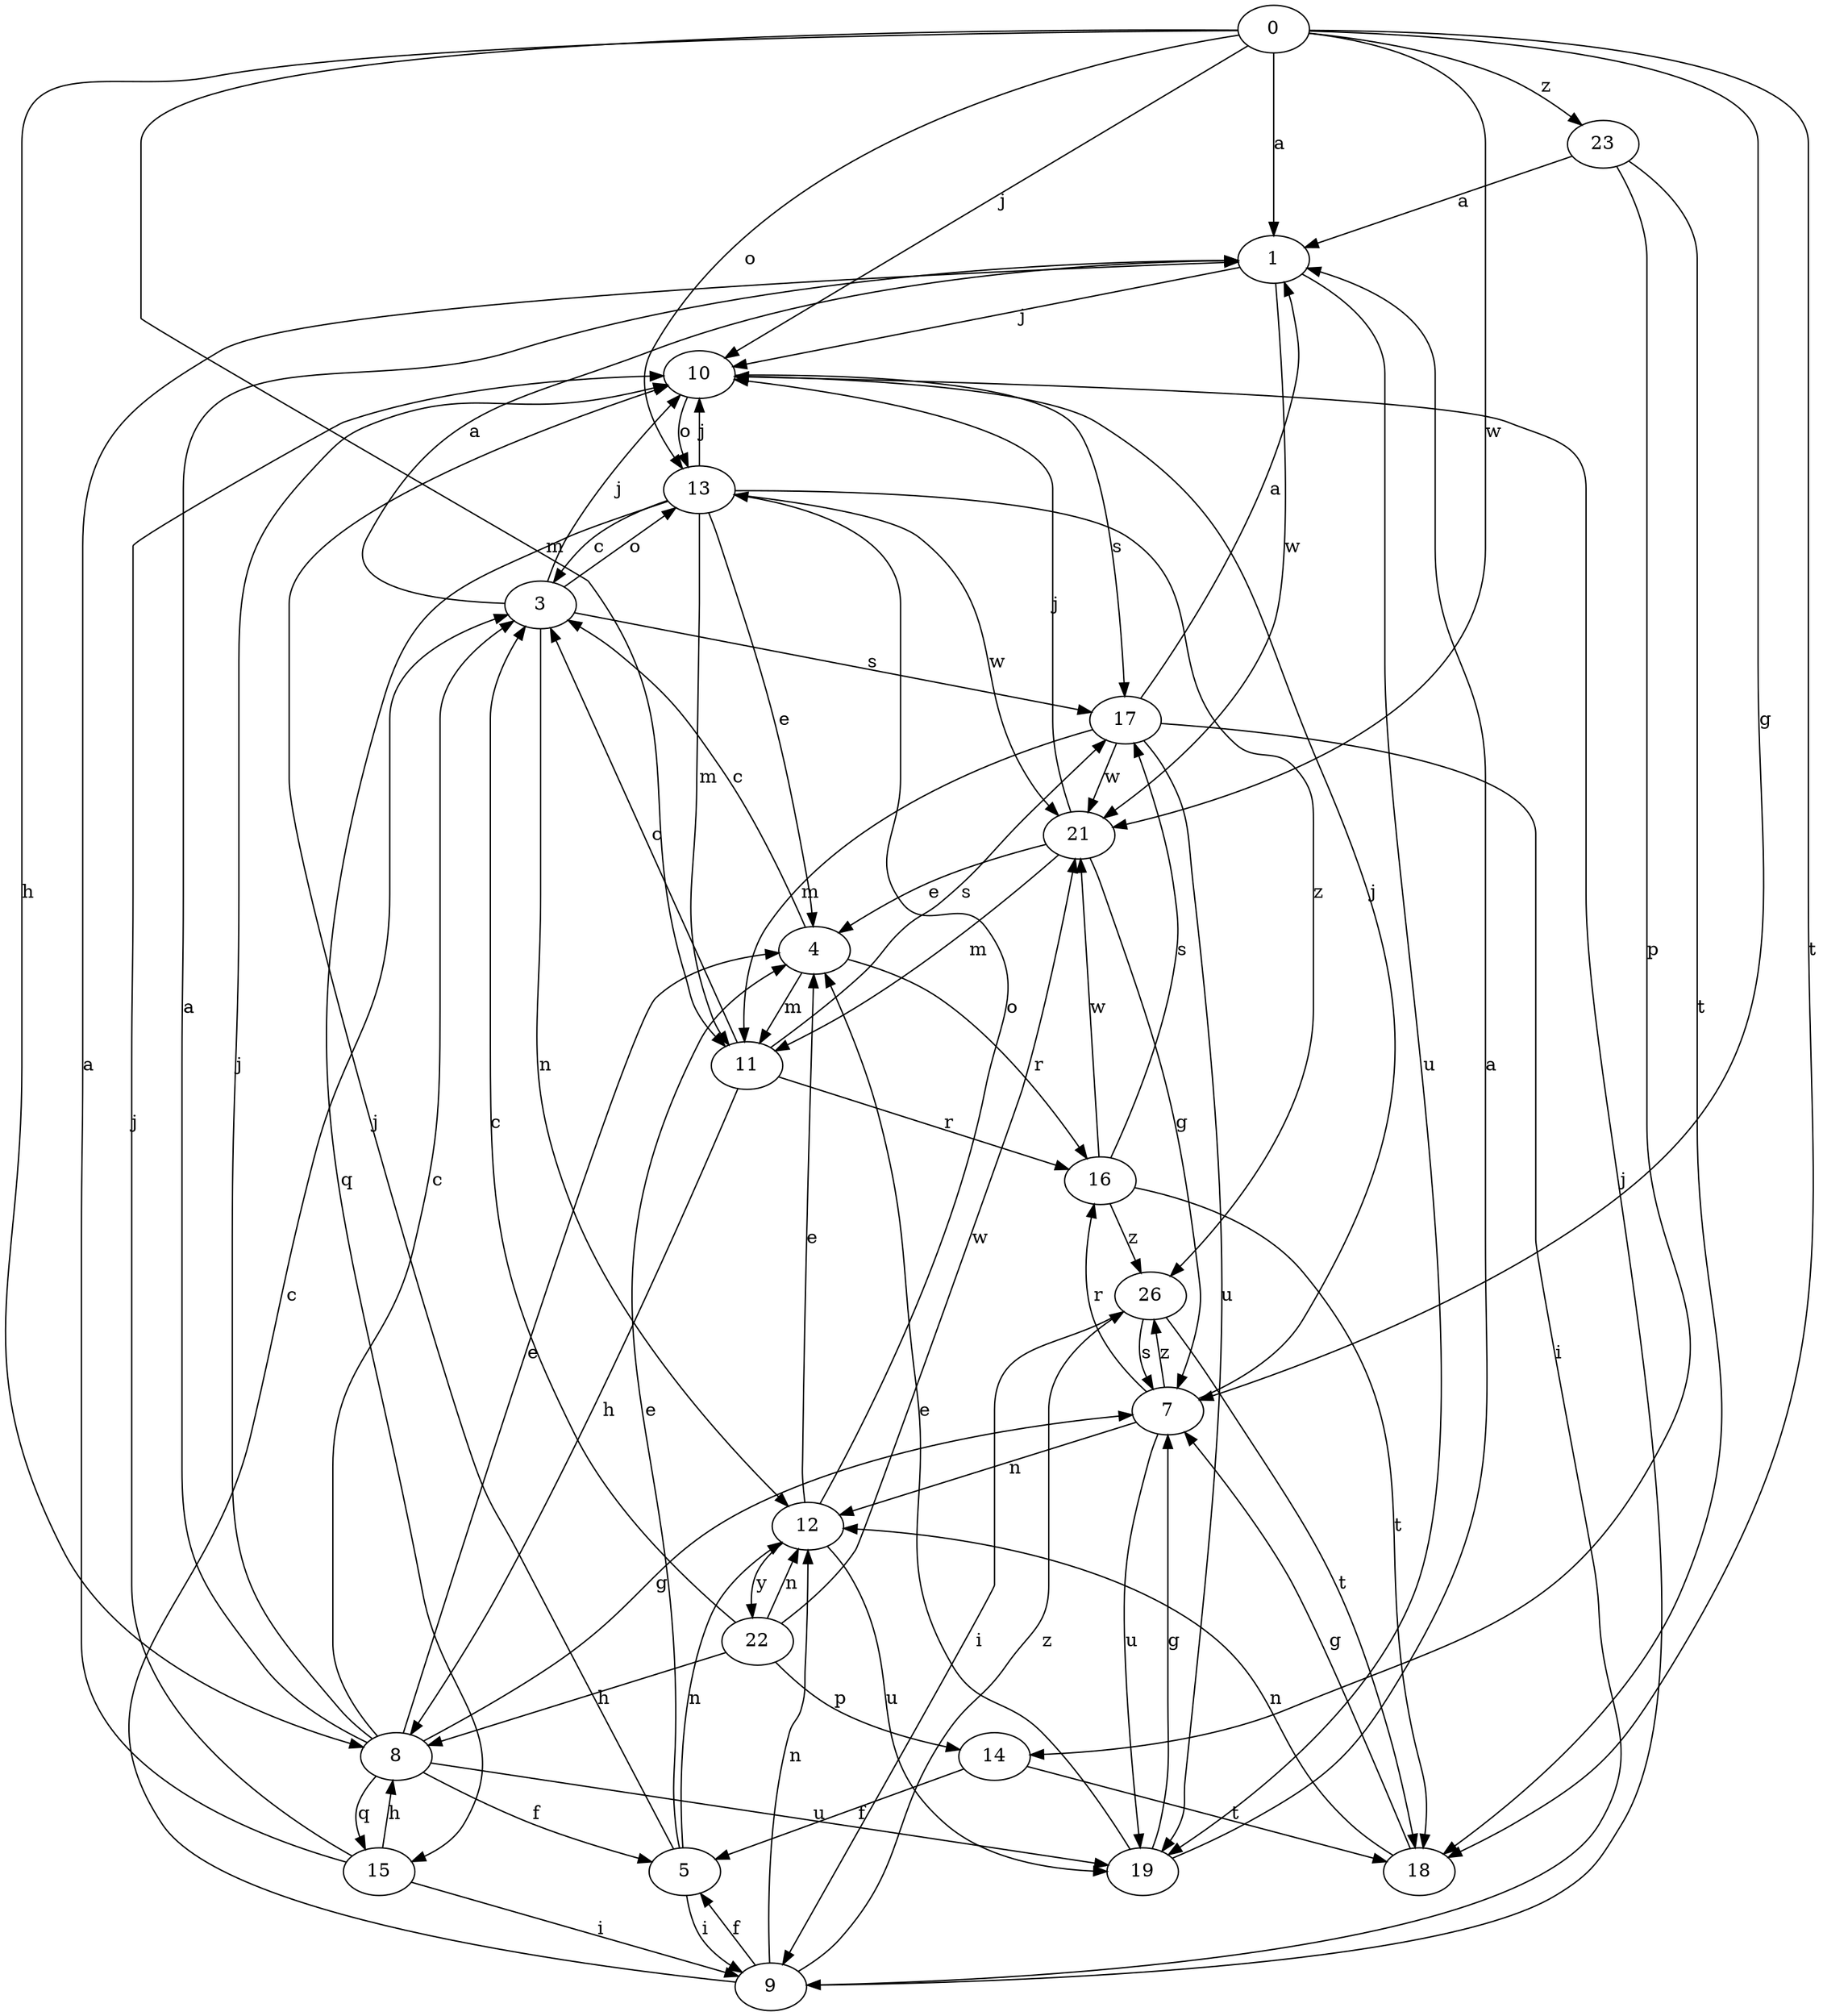 strict digraph  {
0;
1;
3;
4;
5;
7;
8;
9;
10;
11;
12;
13;
14;
15;
16;
17;
18;
19;
21;
22;
23;
26;
0 -> 1  [label=a];
0 -> 7  [label=g];
0 -> 8  [label=h];
0 -> 10  [label=j];
0 -> 11  [label=m];
0 -> 13  [label=o];
0 -> 18  [label=t];
0 -> 21  [label=w];
0 -> 23  [label=z];
1 -> 10  [label=j];
1 -> 19  [label=u];
1 -> 21  [label=w];
3 -> 1  [label=a];
3 -> 10  [label=j];
3 -> 12  [label=n];
3 -> 13  [label=o];
3 -> 17  [label=s];
4 -> 3  [label=c];
4 -> 11  [label=m];
4 -> 16  [label=r];
5 -> 4  [label=e];
5 -> 9  [label=i];
5 -> 10  [label=j];
5 -> 12  [label=n];
7 -> 10  [label=j];
7 -> 12  [label=n];
7 -> 16  [label=r];
7 -> 19  [label=u];
7 -> 26  [label=z];
8 -> 1  [label=a];
8 -> 3  [label=c];
8 -> 4  [label=e];
8 -> 5  [label=f];
8 -> 7  [label=g];
8 -> 10  [label=j];
8 -> 15  [label=q];
8 -> 19  [label=u];
9 -> 3  [label=c];
9 -> 5  [label=f];
9 -> 10  [label=j];
9 -> 12  [label=n];
9 -> 26  [label=z];
10 -> 13  [label=o];
10 -> 17  [label=s];
11 -> 3  [label=c];
11 -> 8  [label=h];
11 -> 16  [label=r];
11 -> 17  [label=s];
12 -> 4  [label=e];
12 -> 13  [label=o];
12 -> 19  [label=u];
12 -> 22  [label=y];
13 -> 3  [label=c];
13 -> 4  [label=e];
13 -> 10  [label=j];
13 -> 11  [label=m];
13 -> 15  [label=q];
13 -> 21  [label=w];
13 -> 26  [label=z];
14 -> 5  [label=f];
14 -> 18  [label=t];
15 -> 1  [label=a];
15 -> 8  [label=h];
15 -> 9  [label=i];
15 -> 10  [label=j];
16 -> 17  [label=s];
16 -> 18  [label=t];
16 -> 21  [label=w];
16 -> 26  [label=z];
17 -> 1  [label=a];
17 -> 9  [label=i];
17 -> 11  [label=m];
17 -> 19  [label=u];
17 -> 21  [label=w];
18 -> 7  [label=g];
18 -> 12  [label=n];
19 -> 1  [label=a];
19 -> 4  [label=e];
19 -> 7  [label=g];
21 -> 4  [label=e];
21 -> 7  [label=g];
21 -> 10  [label=j];
21 -> 11  [label=m];
22 -> 3  [label=c];
22 -> 8  [label=h];
22 -> 12  [label=n];
22 -> 14  [label=p];
22 -> 21  [label=w];
23 -> 1  [label=a];
23 -> 14  [label=p];
23 -> 18  [label=t];
26 -> 9  [label=i];
26 -> 18  [label=t];
26 -> 7  [label=s];
}
